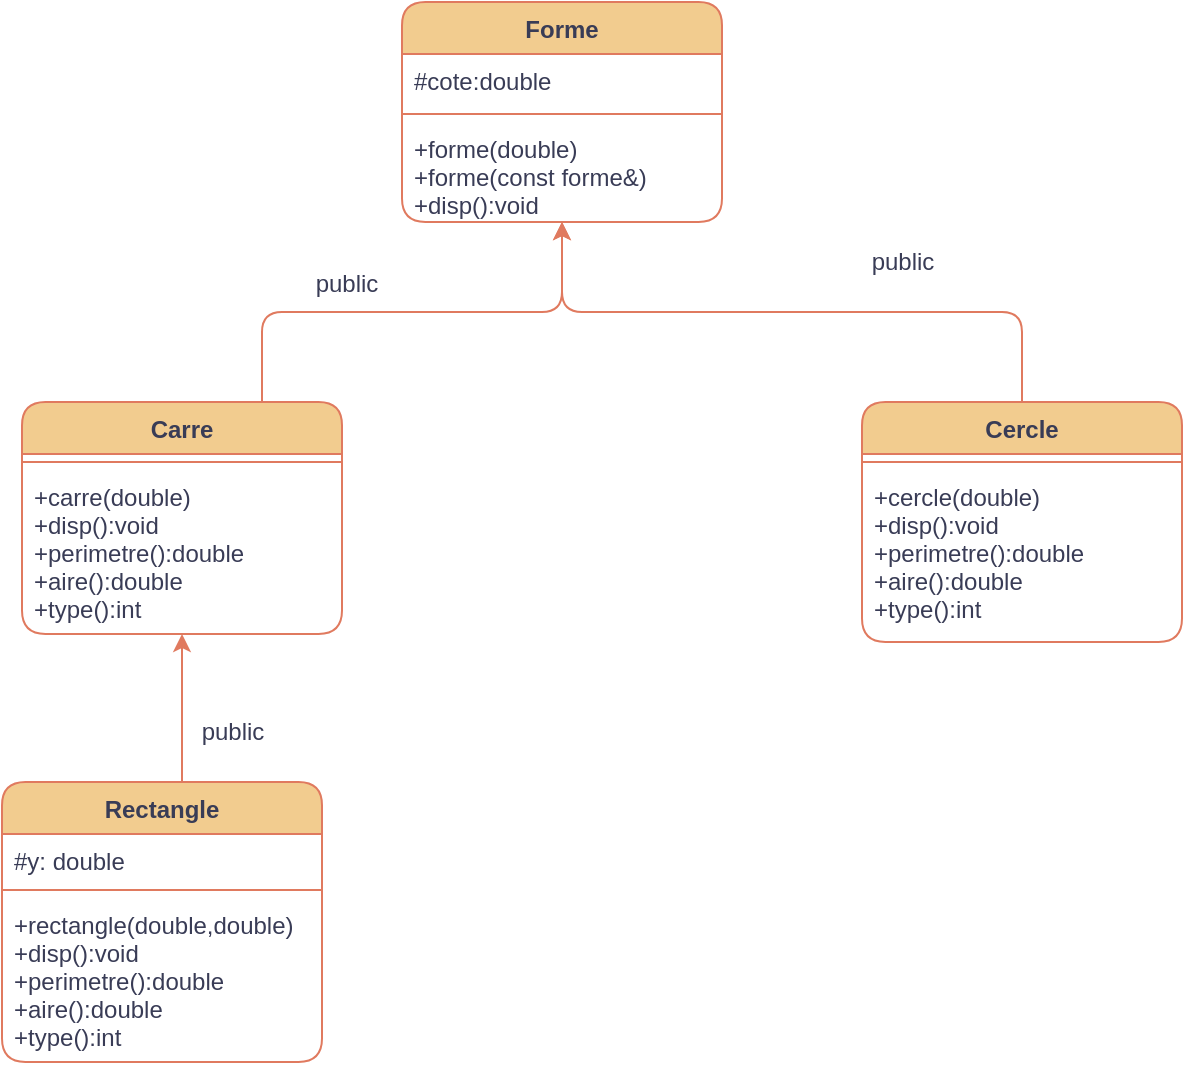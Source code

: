 <mxfile version="20.8.16" type="device"><diagram name="Page-1" id="81_sZHKb0mzw_yAEHDqT"><mxGraphModel dx="935" dy="558" grid="0" gridSize="10" guides="1" tooltips="1" connect="1" arrows="1" fold="1" page="1" pageScale="1" pageWidth="850" pageHeight="1100" background="#FFFFFF" math="0" shadow="0"><root><mxCell id="0"/><mxCell id="1" parent="0"/><mxCell id="m_smC8lVHiz7x-_2JAJj-1" value="Forme" style="swimlane;fontStyle=1;align=center;verticalAlign=top;childLayout=stackLayout;horizontal=1;startSize=26;horizontalStack=0;resizeParent=1;resizeParentMax=0;resizeLast=0;collapsible=1;marginBottom=0;direction=east;rounded=1;labelBackgroundColor=none;fillColor=#F2CC8F;strokeColor=#E07A5F;fontColor=#393C56;" vertex="1" parent="1"><mxGeometry x="310" y="60" width="160" height="110" as="geometry"><mxRectangle x="310" y="60" width="80" height="30" as="alternateBounds"/></mxGeometry></mxCell><mxCell id="m_smC8lVHiz7x-_2JAJj-28" value="#cote:double" style="text;strokeColor=none;fillColor=none;align=left;verticalAlign=top;spacingLeft=4;spacingRight=4;overflow=hidden;rotatable=0;points=[[0,0.5],[1,0.5]];portConstraint=eastwest;rounded=1;labelBackgroundColor=none;fontColor=#393C56;" vertex="1" parent="m_smC8lVHiz7x-_2JAJj-1"><mxGeometry y="26" width="160" height="26" as="geometry"/></mxCell><mxCell id="m_smC8lVHiz7x-_2JAJj-3" value="" style="line;strokeWidth=1;fillColor=none;align=left;verticalAlign=middle;spacingTop=-1;spacingLeft=3;spacingRight=3;rotatable=0;labelPosition=right;points=[];portConstraint=eastwest;strokeColor=#E07A5F;rounded=1;labelBackgroundColor=none;fontColor=#393C56;" vertex="1" parent="m_smC8lVHiz7x-_2JAJj-1"><mxGeometry y="52" width="160" height="8" as="geometry"/></mxCell><mxCell id="m_smC8lVHiz7x-_2JAJj-4" value="+forme(double)&#10;+forme(const forme&amp;)&#10;+disp():void" style="text;strokeColor=none;fillColor=none;align=left;verticalAlign=top;spacingLeft=4;spacingRight=4;overflow=hidden;rotatable=0;points=[[0,0.5],[1,0.5]];portConstraint=eastwest;rounded=1;labelBackgroundColor=none;fontColor=#393C56;" vertex="1" parent="m_smC8lVHiz7x-_2JAJj-1"><mxGeometry y="60" width="160" height="50" as="geometry"/></mxCell><mxCell id="m_smC8lVHiz7x-_2JAJj-25" value="" style="edgeStyle=orthogonalEdgeStyle;rounded=1;orthogonalLoop=1;jettySize=auto;html=1;labelBackgroundColor=none;strokeColor=#E07A5F;fontColor=default;" edge="1" parent="1" source="m_smC8lVHiz7x-_2JAJj-5" target="m_smC8lVHiz7x-_2JAJj-12"><mxGeometry relative="1" as="geometry"><Array as="points"><mxPoint x="200" y="400"/><mxPoint x="200" y="400"/></Array></mxGeometry></mxCell><mxCell id="m_smC8lVHiz7x-_2JAJj-5" value="Rectangle" style="swimlane;fontStyle=1;align=center;verticalAlign=top;childLayout=stackLayout;horizontal=1;startSize=26;horizontalStack=0;resizeParent=1;resizeParentMax=0;resizeLast=0;collapsible=1;marginBottom=0;rounded=1;labelBackgroundColor=none;fillColor=#F2CC8F;strokeColor=#E07A5F;fontColor=#393C56;" vertex="1" parent="1"><mxGeometry x="110" y="450" width="160" height="140" as="geometry"/></mxCell><mxCell id="m_smC8lVHiz7x-_2JAJj-6" value="#y: double" style="text;strokeColor=none;fillColor=none;align=left;verticalAlign=top;spacingLeft=4;spacingRight=4;overflow=hidden;rotatable=0;points=[[0,0.5],[1,0.5]];portConstraint=eastwest;rounded=1;labelBackgroundColor=none;fontColor=#393C56;" vertex="1" parent="m_smC8lVHiz7x-_2JAJj-5"><mxGeometry y="26" width="160" height="24" as="geometry"/></mxCell><mxCell id="m_smC8lVHiz7x-_2JAJj-7" value="" style="line;strokeWidth=1;fillColor=none;align=left;verticalAlign=middle;spacingTop=-1;spacingLeft=3;spacingRight=3;rotatable=0;labelPosition=right;points=[];portConstraint=eastwest;strokeColor=#E07A5F;rounded=1;labelBackgroundColor=none;fontColor=#393C56;" vertex="1" parent="m_smC8lVHiz7x-_2JAJj-5"><mxGeometry y="50" width="160" height="8" as="geometry"/></mxCell><mxCell id="m_smC8lVHiz7x-_2JAJj-8" value="+rectangle(double,double)&#10;+disp():void&#10;+perimetre():double&#10;+aire():double&#10;+type():int" style="text;strokeColor=none;fillColor=none;align=left;verticalAlign=top;spacingLeft=4;spacingRight=4;overflow=hidden;rotatable=0;points=[[0,0.5],[1,0.5]];portConstraint=eastwest;rounded=1;labelBackgroundColor=none;fontColor=#393C56;" vertex="1" parent="m_smC8lVHiz7x-_2JAJj-5"><mxGeometry y="58" width="160" height="82" as="geometry"/></mxCell><mxCell id="m_smC8lVHiz7x-_2JAJj-24" style="edgeStyle=orthogonalEdgeStyle;rounded=1;orthogonalLoop=1;jettySize=auto;html=1;exitX=0.75;exitY=0;exitDx=0;exitDy=0;labelBackgroundColor=none;strokeColor=#E07A5F;fontColor=default;" edge="1" parent="1" source="m_smC8lVHiz7x-_2JAJj-9" target="m_smC8lVHiz7x-_2JAJj-1"><mxGeometry relative="1" as="geometry"/></mxCell><mxCell id="m_smC8lVHiz7x-_2JAJj-9" value="Carre" style="swimlane;fontStyle=1;align=center;verticalAlign=top;childLayout=stackLayout;horizontal=1;startSize=26;horizontalStack=0;resizeParent=1;resizeParentMax=0;resizeLast=0;collapsible=1;marginBottom=0;rounded=1;labelBackgroundColor=none;fillColor=#F2CC8F;strokeColor=#E07A5F;fontColor=#393C56;" vertex="1" parent="1"><mxGeometry x="120" y="260" width="160" height="116" as="geometry"/></mxCell><mxCell id="m_smC8lVHiz7x-_2JAJj-11" value="" style="line;strokeWidth=1;fillColor=none;align=left;verticalAlign=middle;spacingTop=-1;spacingLeft=3;spacingRight=3;rotatable=0;labelPosition=right;points=[];portConstraint=eastwest;strokeColor=#E07A5F;rounded=1;labelBackgroundColor=none;fontColor=#393C56;" vertex="1" parent="m_smC8lVHiz7x-_2JAJj-9"><mxGeometry y="26" width="160" height="8" as="geometry"/></mxCell><mxCell id="m_smC8lVHiz7x-_2JAJj-12" value="+carre(double)&#10;+disp():void&#10;+perimetre():double&#10;+aire():double&#10;+type():int" style="text;strokeColor=none;fillColor=none;align=left;verticalAlign=top;spacingLeft=4;spacingRight=4;overflow=hidden;rotatable=0;points=[[0,0.5],[1,0.5]];portConstraint=eastwest;rounded=1;labelBackgroundColor=none;fontColor=#393C56;" vertex="1" parent="m_smC8lVHiz7x-_2JAJj-9"><mxGeometry y="34" width="160" height="82" as="geometry"/></mxCell><mxCell id="m_smC8lVHiz7x-_2JAJj-19" style="edgeStyle=orthogonalEdgeStyle;rounded=1;orthogonalLoop=1;jettySize=auto;html=1;exitX=0.5;exitY=0;exitDx=0;exitDy=0;labelBackgroundColor=none;strokeColor=#E07A5F;fontColor=default;" edge="1" parent="1" source="m_smC8lVHiz7x-_2JAJj-13" target="m_smC8lVHiz7x-_2JAJj-1"><mxGeometry relative="1" as="geometry"/></mxCell><mxCell id="m_smC8lVHiz7x-_2JAJj-13" value="Cercle" style="swimlane;fontStyle=1;align=center;verticalAlign=top;childLayout=stackLayout;horizontal=1;startSize=26;horizontalStack=0;resizeParent=1;resizeParentMax=0;resizeLast=0;collapsible=1;marginBottom=0;rounded=1;labelBackgroundColor=none;fillColor=#F2CC8F;strokeColor=#E07A5F;fontColor=#393C56;" vertex="1" parent="1"><mxGeometry x="540" y="260" width="160" height="120" as="geometry"/></mxCell><mxCell id="m_smC8lVHiz7x-_2JAJj-15" value="" style="line;strokeWidth=1;fillColor=none;align=left;verticalAlign=middle;spacingTop=-1;spacingLeft=3;spacingRight=3;rotatable=0;labelPosition=right;points=[];portConstraint=eastwest;strokeColor=#E07A5F;rounded=1;labelBackgroundColor=none;fontColor=#393C56;" vertex="1" parent="m_smC8lVHiz7x-_2JAJj-13"><mxGeometry y="26" width="160" height="8" as="geometry"/></mxCell><mxCell id="m_smC8lVHiz7x-_2JAJj-16" value="+cercle(double)&#10;+disp():void&#10;+perimetre():double&#10;+aire():double&#10;+type():int" style="text;strokeColor=none;fillColor=none;align=left;verticalAlign=top;spacingLeft=4;spacingRight=4;overflow=hidden;rotatable=0;points=[[0,0.5],[1,0.5]];portConstraint=eastwest;rounded=1;labelBackgroundColor=none;fontColor=#393C56;" vertex="1" parent="m_smC8lVHiz7x-_2JAJj-13"><mxGeometry y="34" width="160" height="86" as="geometry"/></mxCell><mxCell id="m_smC8lVHiz7x-_2JAJj-20" value="public" style="text;html=1;align=center;verticalAlign=middle;resizable=0;points=[];autosize=1;strokeColor=none;fillColor=none;rounded=1;labelBackgroundColor=none;fontColor=#393C56;" vertex="1" parent="1"><mxGeometry x="535" y="175" width="50" height="30" as="geometry"/></mxCell><mxCell id="m_smC8lVHiz7x-_2JAJj-21" value="public" style="text;html=1;align=center;verticalAlign=middle;resizable=0;points=[];autosize=1;strokeColor=none;fillColor=none;rounded=1;labelBackgroundColor=none;fontColor=#393C56;" vertex="1" parent="1"><mxGeometry x="257" y="186" width="50" height="30" as="geometry"/></mxCell><mxCell id="m_smC8lVHiz7x-_2JAJj-22" value="public" style="text;html=1;align=center;verticalAlign=middle;resizable=0;points=[];autosize=1;strokeColor=none;fillColor=none;rounded=1;labelBackgroundColor=none;fontColor=#393C56;" vertex="1" parent="1"><mxGeometry x="200" y="410" width="50" height="30" as="geometry"/></mxCell></root></mxGraphModel></diagram></mxfile>